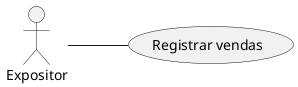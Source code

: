 @startuml
left to right direction

actor "Expositor" as Usuario

usecase "Registrar vendas" as UC2

Usuario -- UC2

@enduml